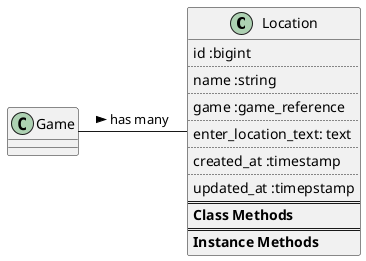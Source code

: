 @startuml

class Location {
    id :bigint
    ..
    name :string
    ..
    game :game_reference
    ..
    enter_location_text: text
    ..
    created_at :timestamp
    ..
    updated_at :timepstamp
    ==
    **Class Methods**
    ==
    **Instance Methods**
}

class Game

Game - Location : has many >
@enduml
